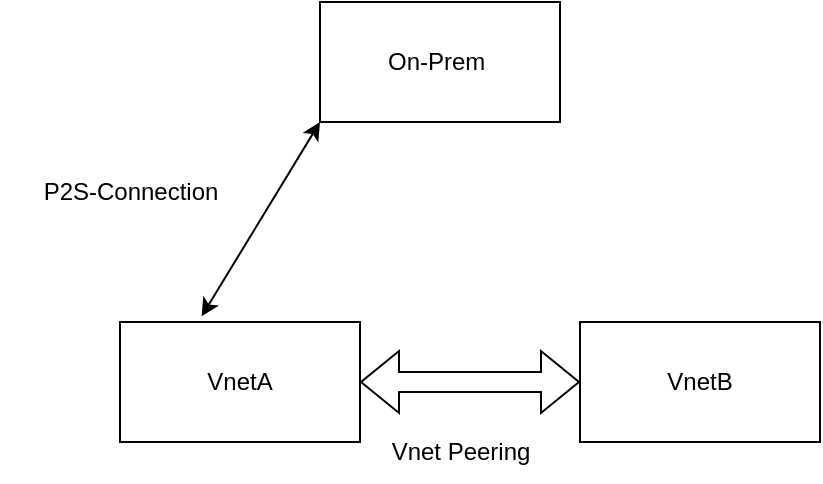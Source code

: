 <mxfile version="21.7.5" type="github">
  <diagram name="Page-1" id="xsz2sX_6wSJ8MEZlhR1R">
    <mxGraphModel dx="1290" dy="574" grid="1" gridSize="10" guides="1" tooltips="1" connect="1" arrows="1" fold="1" page="1" pageScale="1" pageWidth="850" pageHeight="1100" math="0" shadow="0">
      <root>
        <mxCell id="0" />
        <mxCell id="1" parent="0" />
        <mxCell id="AXWY6pLMJu2XRNqoWC9O-46" value="VnetA" style="rounded=0;whiteSpace=wrap;html=1;" vertex="1" parent="1">
          <mxGeometry x="90" y="320" width="120" height="60" as="geometry" />
        </mxCell>
        <mxCell id="AXWY6pLMJu2XRNqoWC9O-47" value="VnetB" style="rounded=0;whiteSpace=wrap;html=1;" vertex="1" parent="1">
          <mxGeometry x="320" y="320" width="120" height="60" as="geometry" />
        </mxCell>
        <mxCell id="AXWY6pLMJu2XRNqoWC9O-48" value="On-Prem&amp;nbsp;" style="rounded=0;whiteSpace=wrap;html=1;" vertex="1" parent="1">
          <mxGeometry x="190" y="160" width="120" height="60" as="geometry" />
        </mxCell>
        <mxCell id="AXWY6pLMJu2XRNqoWC9O-49" value="" style="endArrow=classic;startArrow=classic;html=1;rounded=0;entryX=0;entryY=1;entryDx=0;entryDy=0;exitX=0.34;exitY=-0.047;exitDx=0;exitDy=0;exitPerimeter=0;" edge="1" parent="1" source="AXWY6pLMJu2XRNqoWC9O-46" target="AXWY6pLMJu2XRNqoWC9O-48">
          <mxGeometry width="50" height="50" relative="1" as="geometry">
            <mxPoint x="140" y="290" as="sourcePoint" />
            <mxPoint x="190" y="240" as="targetPoint" />
          </mxGeometry>
        </mxCell>
        <mxCell id="AXWY6pLMJu2XRNqoWC9O-50" value="P2S-Connection" style="text;html=1;align=center;verticalAlign=middle;resizable=0;points=[];autosize=1;strokeColor=none;fillColor=none;" vertex="1" parent="1">
          <mxGeometry x="30" y="240" width="130" height="30" as="geometry" />
        </mxCell>
        <mxCell id="AXWY6pLMJu2XRNqoWC9O-52" value="" style="shape=flexArrow;endArrow=classic;startArrow=classic;html=1;rounded=0;exitX=1;exitY=0.5;exitDx=0;exitDy=0;" edge="1" parent="1" source="AXWY6pLMJu2XRNqoWC9O-46">
          <mxGeometry width="100" height="100" relative="1" as="geometry">
            <mxPoint x="230" y="430" as="sourcePoint" />
            <mxPoint x="320" y="350" as="targetPoint" />
          </mxGeometry>
        </mxCell>
        <mxCell id="AXWY6pLMJu2XRNqoWC9O-53" value="Vnet Peering" style="text;html=1;align=center;verticalAlign=middle;resizable=0;points=[];autosize=1;strokeColor=none;fillColor=none;" vertex="1" parent="1">
          <mxGeometry x="210" y="370" width="100" height="30" as="geometry" />
        </mxCell>
      </root>
    </mxGraphModel>
  </diagram>
</mxfile>
